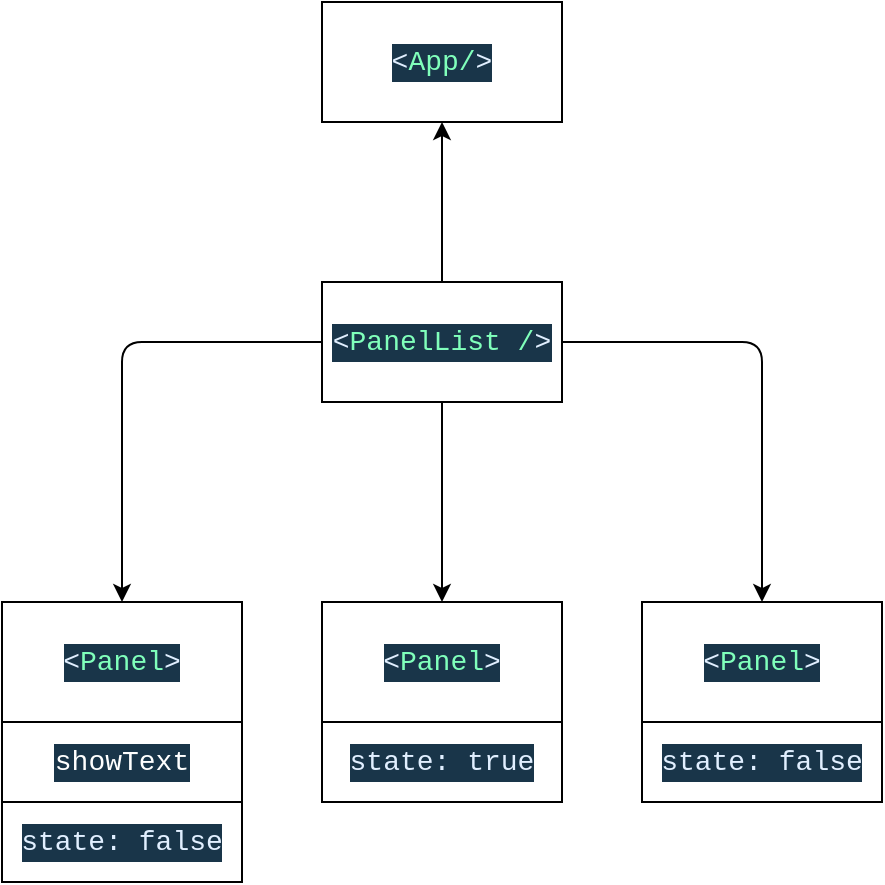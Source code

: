 <mxfile>
    <diagram id="yn4HMiLhbowAnRHB-dp4" name="Page-1">
        <mxGraphModel dx="772" dy="1446" grid="1" gridSize="10" guides="1" tooltips="1" connect="1" arrows="1" fold="1" page="1" pageScale="1" pageWidth="850" pageHeight="1100" math="0" shadow="0">
            <root>
                <mxCell id="0"/>
                <mxCell id="1" parent="0"/>
                <mxCell id="9" style="edgeStyle=orthogonalEdgeStyle;html=1;entryX=0.5;entryY=0;entryDx=0;entryDy=0;" edge="1" parent="1" source="2" target="3">
                    <mxGeometry relative="1" as="geometry"/>
                </mxCell>
                <mxCell id="10" style="edgeStyle=orthogonalEdgeStyle;html=1;entryX=0.5;entryY=0;entryDx=0;entryDy=0;" edge="1" parent="1" source="2" target="4">
                    <mxGeometry relative="1" as="geometry"/>
                </mxCell>
                <mxCell id="11" style="edgeStyle=orthogonalEdgeStyle;html=1;exitX=1;exitY=0.5;exitDx=0;exitDy=0;entryX=0.5;entryY=0;entryDx=0;entryDy=0;" edge="1" parent="1" source="2" target="5">
                    <mxGeometry relative="1" as="geometry"/>
                </mxCell>
                <mxCell id="14" value="" style="edgeStyle=orthogonalEdgeStyle;html=1;" edge="1" parent="1" source="2" target="13">
                    <mxGeometry relative="1" as="geometry"/>
                </mxCell>
                <mxCell id="2" value="&lt;div style=&quot;color: rgb(255, 255, 255); background-color: rgb(25, 53, 73); font-family: &amp;quot;Cascadia code PL&amp;quot;, Menlo, Monaco, &amp;quot;Courier New&amp;quot;, monospace, Consolas, &amp;quot;Courier New&amp;quot;, monospace; font-size: 14px; line-height: 19px;&quot;&gt;&lt;span style=&quot;color: #e1efff;&quot;&gt;&amp;lt;&lt;/span&gt;&lt;span style=&quot;color: #80ffbb;&quot;&gt;PanelList /&lt;/span&gt;&lt;span style=&quot;color: #e1efff;&quot;&gt;&amp;gt;&lt;/span&gt;&lt;/div&gt;" style="rounded=0;whiteSpace=wrap;html=1;" vertex="1" parent="1">
                    <mxGeometry x="280" width="120" height="60" as="geometry"/>
                </mxCell>
                <mxCell id="3" value="&lt;div style=&quot;color: rgb(255, 255, 255); background-color: rgb(25, 53, 73); font-family: &amp;quot;Cascadia code PL&amp;quot;, Menlo, Monaco, &amp;quot;Courier New&amp;quot;, monospace, Consolas, &amp;quot;Courier New&amp;quot;, monospace; font-size: 14px; line-height: 19px;&quot;&gt;&lt;div style=&quot;line-height: 19px;&quot;&gt;&lt;span style=&quot;color: #e1efff;&quot;&gt;&amp;lt;&lt;/span&gt;&lt;span style=&quot;color: #80ffbb;&quot;&gt;Panel&lt;/span&gt;&lt;span style=&quot;color: #e1efff;&quot;&gt;&amp;gt;&lt;/span&gt;&lt;/div&gt;&lt;/div&gt;" style="rounded=0;whiteSpace=wrap;html=1;" vertex="1" parent="1">
                    <mxGeometry x="120" y="160" width="120" height="60" as="geometry"/>
                </mxCell>
                <mxCell id="4" value="&lt;div style=&quot;color: rgb(255, 255, 255); background-color: rgb(25, 53, 73); font-family: &amp;quot;Cascadia code PL&amp;quot;, Menlo, Monaco, &amp;quot;Courier New&amp;quot;, monospace, Consolas, &amp;quot;Courier New&amp;quot;, monospace; font-size: 14px; line-height: 19px;&quot;&gt;&lt;div style=&quot;line-height: 19px;&quot;&gt;&lt;span style=&quot;color: #e1efff;&quot;&gt;&amp;lt;&lt;/span&gt;&lt;span style=&quot;color: #80ffbb;&quot;&gt;Panel&lt;/span&gt;&lt;span style=&quot;color: #e1efff;&quot;&gt;&amp;gt;&lt;/span&gt;&lt;/div&gt;&lt;/div&gt;" style="rounded=0;whiteSpace=wrap;html=1;" vertex="1" parent="1">
                    <mxGeometry x="280" y="160" width="120" height="60" as="geometry"/>
                </mxCell>
                <mxCell id="5" value="&lt;div style=&quot;color: rgb(255, 255, 255); background-color: rgb(25, 53, 73); font-family: &amp;quot;Cascadia code PL&amp;quot;, Menlo, Monaco, &amp;quot;Courier New&amp;quot;, monospace, Consolas, &amp;quot;Courier New&amp;quot;, monospace; font-size: 14px; line-height: 19px;&quot;&gt;&lt;div style=&quot;line-height: 19px;&quot;&gt;&lt;span style=&quot;color: #e1efff;&quot;&gt;&amp;lt;&lt;/span&gt;&lt;span style=&quot;color: #80ffbb;&quot;&gt;Panel&lt;/span&gt;&lt;span style=&quot;color: #e1efff;&quot;&gt;&amp;gt;&lt;/span&gt;&lt;/div&gt;&lt;/div&gt;" style="rounded=0;whiteSpace=wrap;html=1;" vertex="1" parent="1">
                    <mxGeometry x="440" y="160" width="120" height="60" as="geometry"/>
                </mxCell>
                <mxCell id="6" value="&lt;div style=&quot;background-color: rgb(25, 53, 73); font-family: &amp;quot;Cascadia code PL&amp;quot;, Menlo, Monaco, &amp;quot;Courier New&amp;quot;, monospace, Consolas, &amp;quot;Courier New&amp;quot;, monospace; font-size: 14px; line-height: 19px;&quot;&gt;&lt;div style=&quot;line-height: 19px;&quot;&gt;&lt;font color=&quot;#e1efff&quot;&gt;state: false&lt;/font&gt;&lt;/div&gt;&lt;/div&gt;" style="rounded=0;whiteSpace=wrap;html=1;" vertex="1" parent="1">
                    <mxGeometry x="120" y="260" width="120" height="40" as="geometry"/>
                </mxCell>
                <mxCell id="7" value="&lt;div style=&quot;background-color: rgb(25, 53, 73); font-family: &amp;quot;Cascadia code PL&amp;quot;, Menlo, Monaco, &amp;quot;Courier New&amp;quot;, monospace, Consolas, &amp;quot;Courier New&amp;quot;, monospace; font-size: 14px; line-height: 19px;&quot;&gt;&lt;div style=&quot;line-height: 19px;&quot;&gt;&lt;font color=&quot;#e1efff&quot;&gt;state: true&lt;/font&gt;&lt;/div&gt;&lt;/div&gt;" style="rounded=0;whiteSpace=wrap;html=1;" vertex="1" parent="1">
                    <mxGeometry x="280" y="220" width="120" height="40" as="geometry"/>
                </mxCell>
                <mxCell id="8" value="&lt;div style=&quot;background-color: rgb(25, 53, 73); font-family: &amp;quot;Cascadia code PL&amp;quot;, Menlo, Monaco, &amp;quot;Courier New&amp;quot;, monospace, Consolas, &amp;quot;Courier New&amp;quot;, monospace; font-size: 14px; line-height: 19px;&quot;&gt;&lt;div style=&quot;line-height: 19px;&quot;&gt;&lt;font color=&quot;#e1efff&quot;&gt;state: false&lt;/font&gt;&lt;/div&gt;&lt;/div&gt;" style="rounded=0;whiteSpace=wrap;html=1;" vertex="1" parent="1">
                    <mxGeometry x="440" y="220" width="120" height="40" as="geometry"/>
                </mxCell>
                <mxCell id="12" value="&lt;div style=&quot;background-color: rgb(25, 53, 73); font-family: &amp;quot;Cascadia code PL&amp;quot;, Menlo, Monaco, &amp;quot;Courier New&amp;quot;, monospace, Consolas, &amp;quot;Courier New&amp;quot;, monospace; font-size: 14px; line-height: 19px;&quot;&gt;&lt;div style=&quot;line-height: 19px;&quot;&gt;&lt;div style=&quot;color: rgb(255, 255, 255); line-height: 19px;&quot;&gt;showText&lt;/div&gt;&lt;/div&gt;&lt;/div&gt;" style="rounded=0;whiteSpace=wrap;html=1;" vertex="1" parent="1">
                    <mxGeometry x="120" y="220" width="120" height="40" as="geometry"/>
                </mxCell>
                <mxCell id="13" value="&lt;div style=&quot;color: rgb(255, 255, 255); background-color: rgb(25, 53, 73); font-family: &amp;quot;Cascadia code PL&amp;quot;, Menlo, Monaco, &amp;quot;Courier New&amp;quot;, monospace, Consolas, &amp;quot;Courier New&amp;quot;, monospace; font-size: 14px; line-height: 19px;&quot;&gt;&lt;span style=&quot;color: #e1efff;&quot;&gt;&amp;lt;&lt;/span&gt;&lt;span style=&quot;color: #80ffbb;&quot;&gt;App/&lt;/span&gt;&lt;span style=&quot;color: #e1efff;&quot;&gt;&amp;gt;&lt;/span&gt;&lt;/div&gt;" style="rounded=0;whiteSpace=wrap;html=1;" vertex="1" parent="1">
                    <mxGeometry x="280" y="-140" width="120" height="60" as="geometry"/>
                </mxCell>
            </root>
        </mxGraphModel>
    </diagram>
</mxfile>